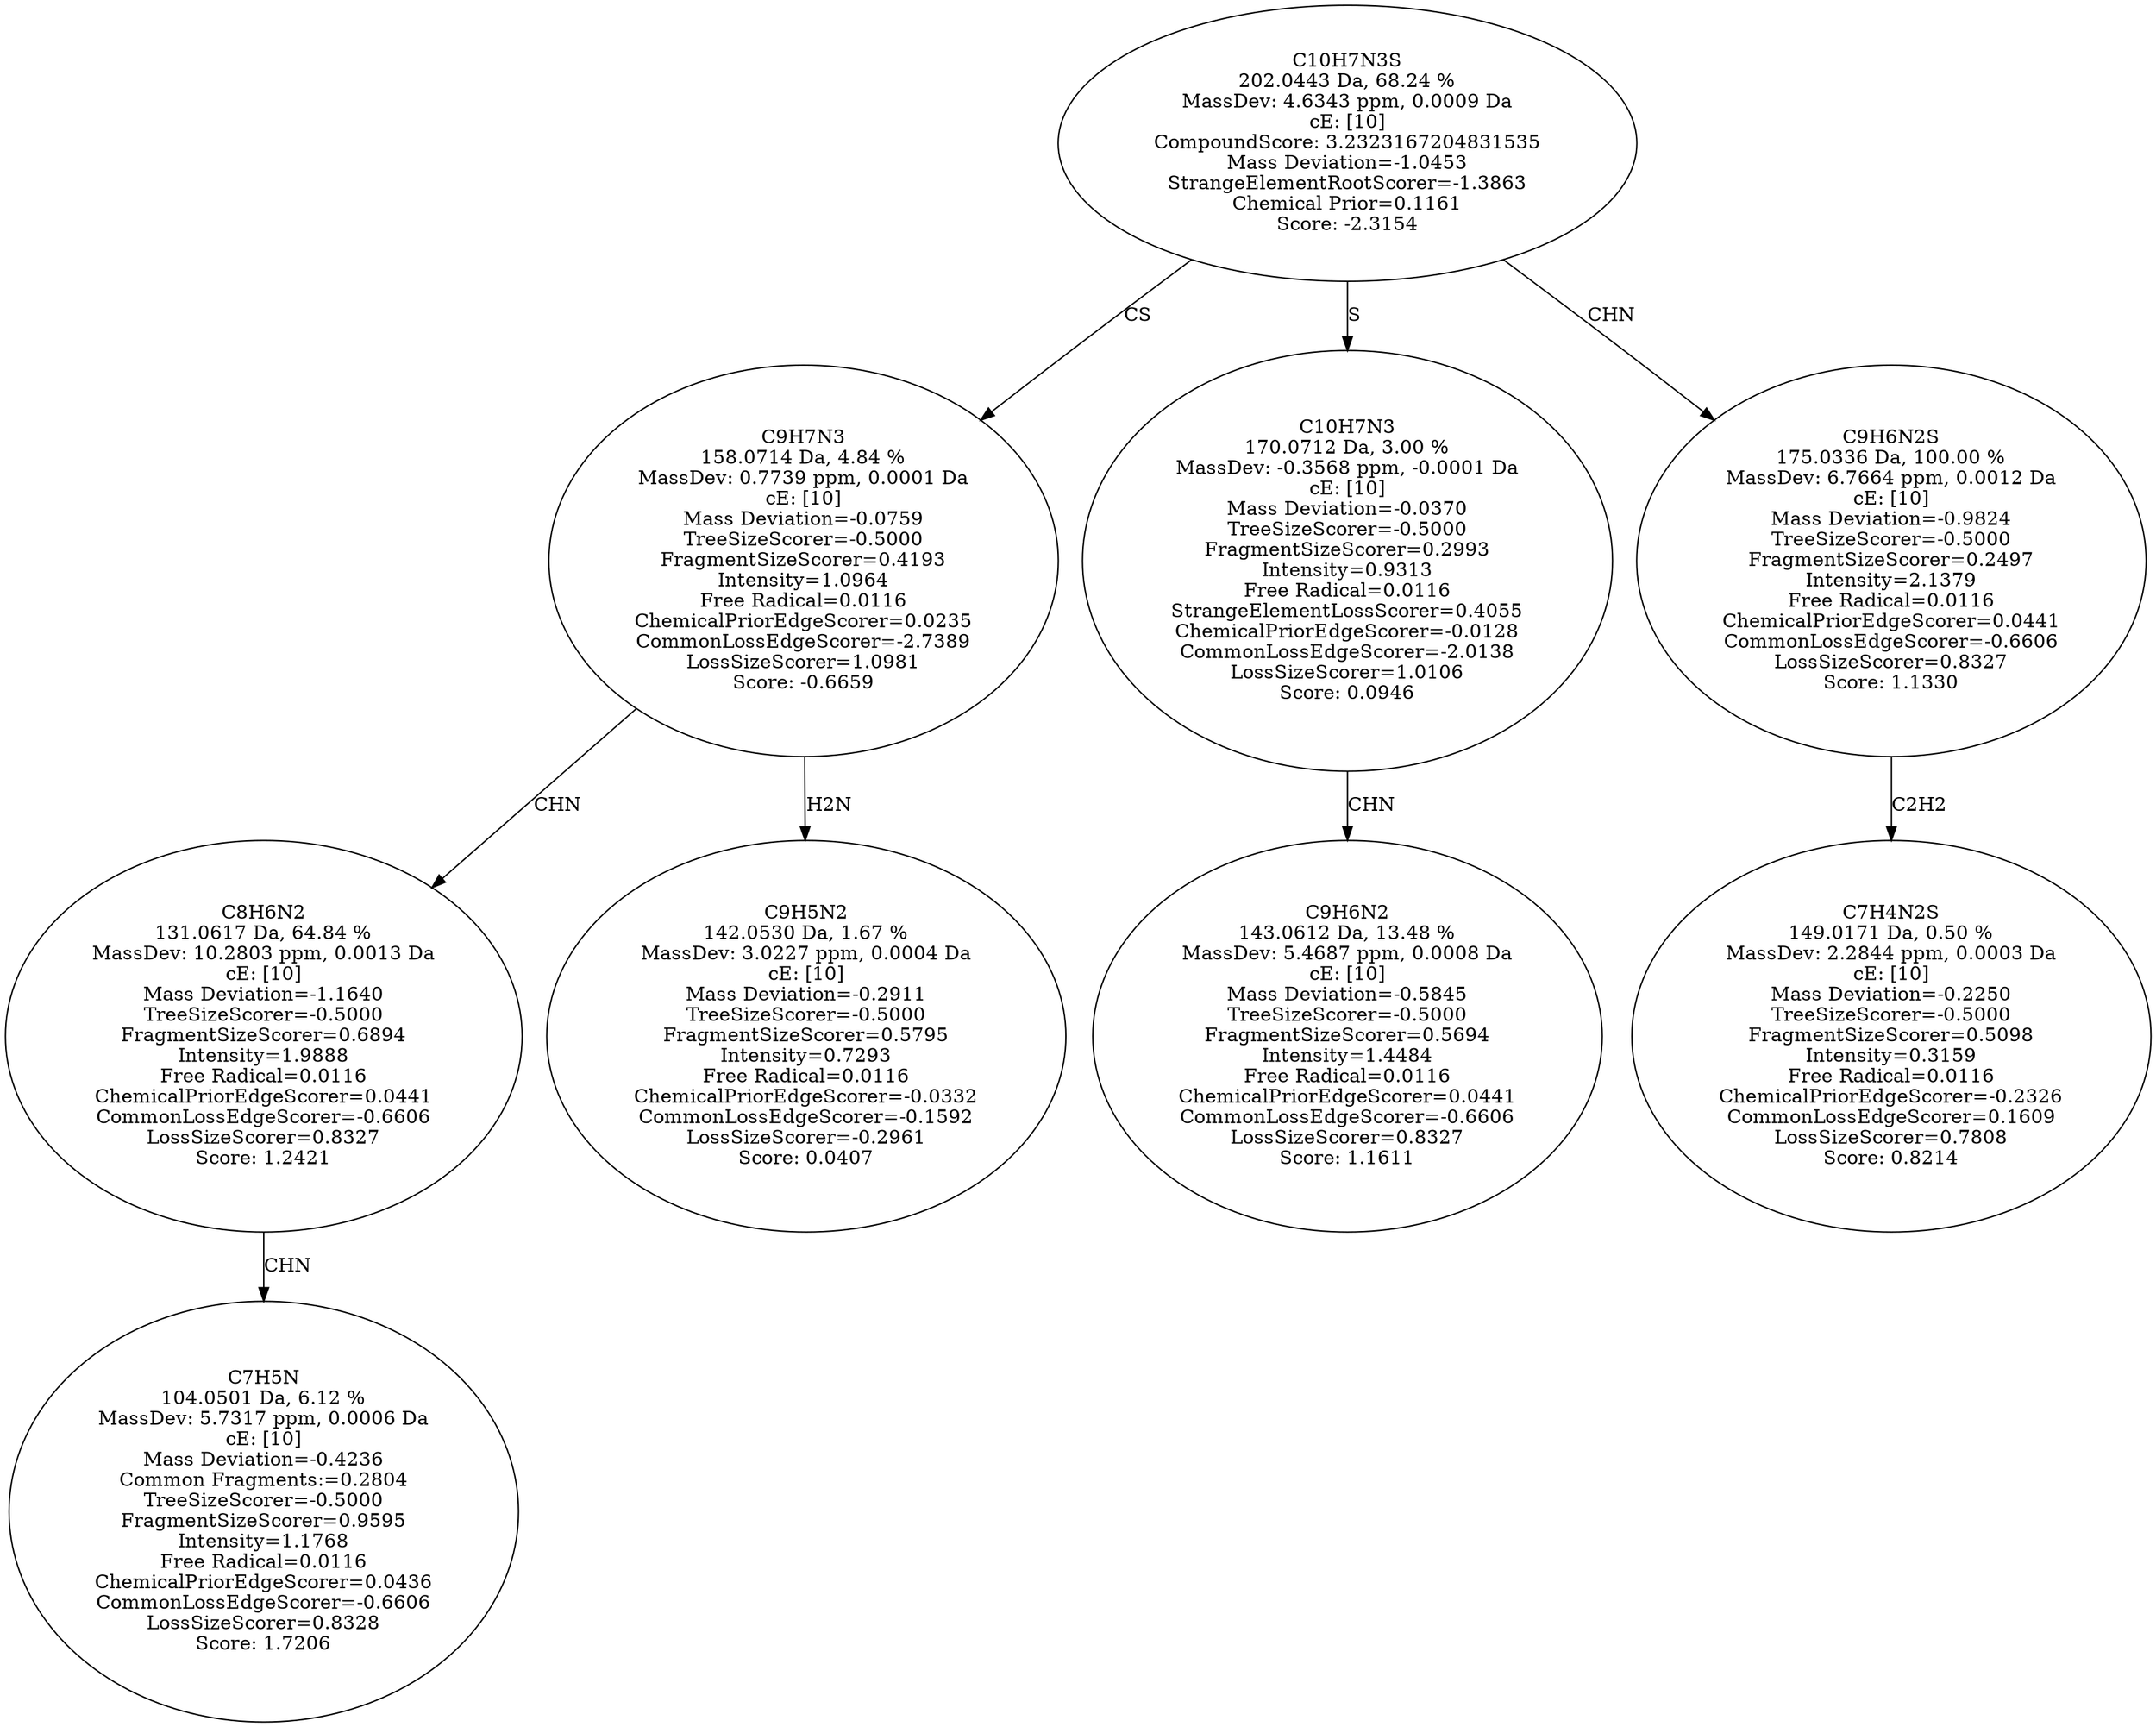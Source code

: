 strict digraph {
v1 [label="C7H5N\n104.0501 Da, 6.12 %\nMassDev: 5.7317 ppm, 0.0006 Da\ncE: [10]\nMass Deviation=-0.4236\nCommon Fragments:=0.2804\nTreeSizeScorer=-0.5000\nFragmentSizeScorer=0.9595\nIntensity=1.1768\nFree Radical=0.0116\nChemicalPriorEdgeScorer=0.0436\nCommonLossEdgeScorer=-0.6606\nLossSizeScorer=0.8328\nScore: 1.7206"];
v2 [label="C8H6N2\n131.0617 Da, 64.84 %\nMassDev: 10.2803 ppm, 0.0013 Da\ncE: [10]\nMass Deviation=-1.1640\nTreeSizeScorer=-0.5000\nFragmentSizeScorer=0.6894\nIntensity=1.9888\nFree Radical=0.0116\nChemicalPriorEdgeScorer=0.0441\nCommonLossEdgeScorer=-0.6606\nLossSizeScorer=0.8327\nScore: 1.2421"];
v3 [label="C9H5N2\n142.0530 Da, 1.67 %\nMassDev: 3.0227 ppm, 0.0004 Da\ncE: [10]\nMass Deviation=-0.2911\nTreeSizeScorer=-0.5000\nFragmentSizeScorer=0.5795\nIntensity=0.7293\nFree Radical=0.0116\nChemicalPriorEdgeScorer=-0.0332\nCommonLossEdgeScorer=-0.1592\nLossSizeScorer=-0.2961\nScore: 0.0407"];
v4 [label="C9H7N3\n158.0714 Da, 4.84 %\nMassDev: 0.7739 ppm, 0.0001 Da\ncE: [10]\nMass Deviation=-0.0759\nTreeSizeScorer=-0.5000\nFragmentSizeScorer=0.4193\nIntensity=1.0964\nFree Radical=0.0116\nChemicalPriorEdgeScorer=0.0235\nCommonLossEdgeScorer=-2.7389\nLossSizeScorer=1.0981\nScore: -0.6659"];
v5 [label="C9H6N2\n143.0612 Da, 13.48 %\nMassDev: 5.4687 ppm, 0.0008 Da\ncE: [10]\nMass Deviation=-0.5845\nTreeSizeScorer=-0.5000\nFragmentSizeScorer=0.5694\nIntensity=1.4484\nFree Radical=0.0116\nChemicalPriorEdgeScorer=0.0441\nCommonLossEdgeScorer=-0.6606\nLossSizeScorer=0.8327\nScore: 1.1611"];
v6 [label="C10H7N3\n170.0712 Da, 3.00 %\nMassDev: -0.3568 ppm, -0.0001 Da\ncE: [10]\nMass Deviation=-0.0370\nTreeSizeScorer=-0.5000\nFragmentSizeScorer=0.2993\nIntensity=0.9313\nFree Radical=0.0116\nStrangeElementLossScorer=0.4055\nChemicalPriorEdgeScorer=-0.0128\nCommonLossEdgeScorer=-2.0138\nLossSizeScorer=1.0106\nScore: 0.0946"];
v7 [label="C7H4N2S\n149.0171 Da, 0.50 %\nMassDev: 2.2844 ppm, 0.0003 Da\ncE: [10]\nMass Deviation=-0.2250\nTreeSizeScorer=-0.5000\nFragmentSizeScorer=0.5098\nIntensity=0.3159\nFree Radical=0.0116\nChemicalPriorEdgeScorer=-0.2326\nCommonLossEdgeScorer=0.1609\nLossSizeScorer=0.7808\nScore: 0.8214"];
v8 [label="C9H6N2S\n175.0336 Da, 100.00 %\nMassDev: 6.7664 ppm, 0.0012 Da\ncE: [10]\nMass Deviation=-0.9824\nTreeSizeScorer=-0.5000\nFragmentSizeScorer=0.2497\nIntensity=2.1379\nFree Radical=0.0116\nChemicalPriorEdgeScorer=0.0441\nCommonLossEdgeScorer=-0.6606\nLossSizeScorer=0.8327\nScore: 1.1330"];
v9 [label="C10H7N3S\n202.0443 Da, 68.24 %\nMassDev: 4.6343 ppm, 0.0009 Da\ncE: [10]\nCompoundScore: 3.2323167204831535\nMass Deviation=-1.0453\nStrangeElementRootScorer=-1.3863\nChemical Prior=0.1161\nScore: -2.3154"];
v2 -> v1 [label="CHN"];
v4 -> v2 [label="CHN"];
v4 -> v3 [label="H2N"];
v9 -> v4 [label="CS"];
v6 -> v5 [label="CHN"];
v9 -> v6 [label="S"];
v8 -> v7 [label="C2H2"];
v9 -> v8 [label="CHN"];
}